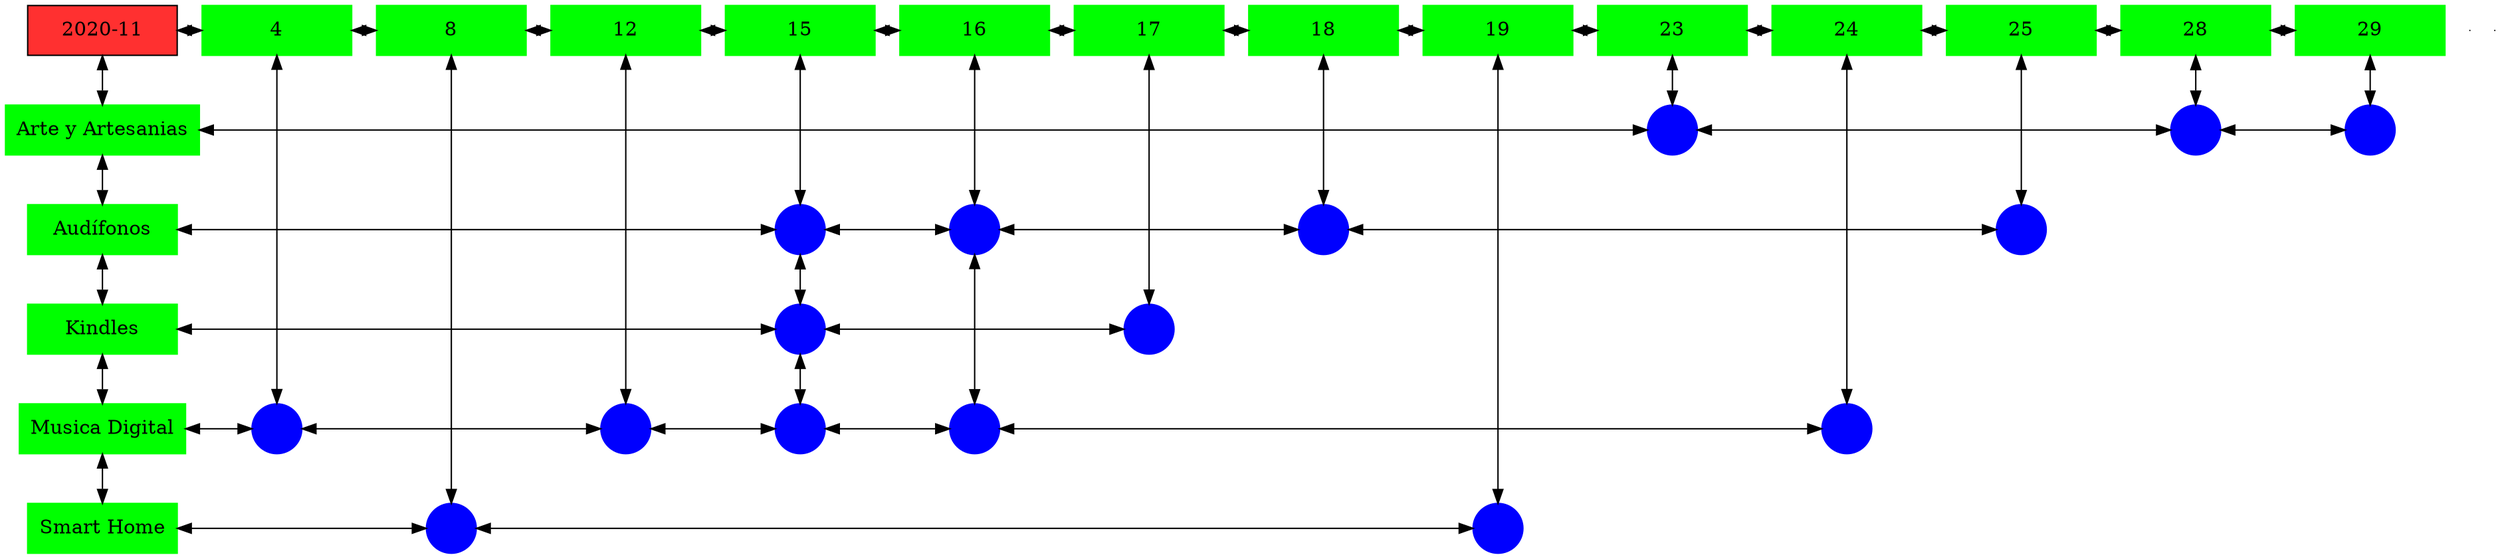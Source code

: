 digraph G{
node[shape="box"];
nodeMt[ label = "2020-11", width = 1.5, style = filled, fillcolor = firebrick1, group = 1 ];
e0[ shape = point, width = 0 ];
e1[ shape = point, width = 0 ];
node0xc001ea6ff0[label="4",color=green,style =filled,width = 1.5 group=4];
nodeMt->node0xc001ea6ff0[dir="both"];
{rank=same;nodeMt;node0xc001ea6ff0;}
node0xc002062b90[label="8",color=green,style =filled,width = 1.5 group=8];
node0xc001ea6ff0->node0xc002062b90[dir="both"];
{rank=same;node0xc001ea6ff0;node0xc002062b90;}
node0xc0020e1450[label="12",color=green,style =filled,width = 1.5 group=12];
node0xc002062b90->node0xc0020e1450[dir="both"];
{rank=same;node0xc002062b90;node0xc0020e1450;}
node0xc001ec00f0[label="15",color=green,style =filled,width = 1.5 group=15];
node0xc0020e1450->node0xc001ec00f0[dir="both"];
{rank=same;node0xc0020e1450;node0xc001ec00f0;}
node0xc001f237c0[label="16",color=green,style =filled,width = 1.5 group=16];
node0xc001ec00f0->node0xc001f237c0[dir="both"];
{rank=same;node0xc001ec00f0;node0xc001f237c0;}
node0xc001f3e780[label="17",color=green,style =filled,width = 1.5 group=17];
node0xc001f237c0->node0xc001f3e780[dir="both"];
{rank=same;node0xc001f237c0;node0xc001f3e780;}
node0xc0022cc0f0[label="18",color=green,style =filled,width = 1.5 group=18];
node0xc001f3e780->node0xc0022cc0f0[dir="both"];
{rank=same;node0xc001f3e780;node0xc0022cc0f0;}
node0xc002040fa0[label="19",color=green,style =filled,width = 1.5 group=19];
node0xc0022cc0f0->node0xc002040fa0[dir="both"];
{rank=same;node0xc0022cc0f0;node0xc002040fa0;}
node0xc001fde050[label="23",color=green,style =filled,width = 1.5 group=23];
node0xc002040fa0->node0xc001fde050[dir="both"];
{rank=same;node0xc002040fa0;node0xc001fde050;}
node0xc0021ede00[label="24",color=green,style =filled,width = 1.5 group=24];
node0xc001fde050->node0xc0021ede00[dir="both"];
{rank=same;node0xc001fde050;node0xc0021ede00;}
node0xc0021b4d20[label="25",color=green,style =filled,width = 1.5 group=25];
node0xc0021ede00->node0xc0021b4d20[dir="both"];
{rank=same;node0xc0021ede00;node0xc0021b4d20;}
node0xc001fa3d10[label="28",color=green,style =filled,width = 1.5 group=28];
node0xc0021b4d20->node0xc001fa3d10[dir="both"];
{rank=same;node0xc0021b4d20;node0xc001fa3d10;}
node0xc001fce460[label="29",color=green,style =filled,width = 1.5 group=29];
node0xc001fa3d10->node0xc001fce460[dir="both"];
{rank=same;node0xc001fa3d10;node0xc001fce460;}
node0xc001fa3cc0[label="Arte y Artesanias",color=green,style =filled width = 1.5 group=1];
node0xc001fdc080[label="",color=blue,style =filled, width = 0.5 group=23 shape=circle];
node0xc001fa3cc0->node0xc001fdc080[dir="both"];
{rank=same;node0xc001fa3cc0;node0xc001fdc080;}
node0xc001f99c00[label="",color=blue,style =filled, width = 0.5 group=28 shape=circle];
node0xc001fdc080->node0xc001f99c00[dir="both"];
{rank=same;node0xc001f99c00;node0xc001fdc080;}
node0xc001fc6d80[label="",color=blue,style =filled, width = 0.5 group=29 shape=circle];
node0xc001f99c00->node0xc001fc6d80[dir="both"];
{rank=same;node0xc001fc6d80;node0xc001f99c00;}
node0xc001f23770[label="Audífonos",color=green,style =filled width = 1.5 group=1];
node0xc00207ac00[label="",color=blue,style =filled, width = 0.5 group=15 shape=circle];
node0xc001f23770->node0xc00207ac00[dir="both"];
{rank=same;node0xc001f23770;node0xc00207ac00;}
node0xc001f13f00[label="",color=blue,style =filled, width = 0.5 group=16 shape=circle];
node0xc00207ac00->node0xc001f13f00[dir="both"];
{rank=same;node0xc001f13f00;node0xc00207ac00;}
node0xc0022c6f80[label="",color=blue,style =filled, width = 0.5 group=18 shape=circle];
node0xc001f13f00->node0xc0022c6f80[dir="both"];
{rank=same;node0xc0022c6f80;node0xc001f13f00;}
node0xc0021ad980[label="",color=blue,style =filled, width = 0.5 group=25 shape=circle];
node0xc0022c6f80->node0xc0021ad980[dir="both"];
{rank=same;node0xc0021ad980;node0xc0022c6f80;}
node0xc001f3e730[label="Kindles",color=green,style =filled width = 1.5 group=1];
node0xc002184400[label="",color=blue,style =filled, width = 0.5 group=15 shape=circle];
node0xc001f3e730->node0xc002184400[dir="both"];
{rank=same;node0xc001f3e730;node0xc002184400;}
node0xc001f29f00[label="",color=blue,style =filled, width = 0.5 group=17 shape=circle];
node0xc002184400->node0xc001f29f00[dir="both"];
{rank=same;node0xc001f29f00;node0xc002184400;}
node0xc001ea6fa0[label="Musica Digital",color=green,style =filled width = 1.5 group=1];
node0xc001ea4a00[label="",color=blue,style =filled, width = 0.5 group=4 shape=circle];
node0xc001ea6fa0->node0xc001ea4a00[dir="both"];
{rank=same;node0xc001ea6fa0;node0xc001ea4a00;}
node0xc0020ea800[label="",color=blue,style =filled, width = 0.5 group=12 shape=circle];
node0xc001ea4a00->node0xc0020ea800[dir="both"];
{rank=same;node0xc0020ea800;node0xc001ea4a00;}
node0xc001ebc700[label="",color=blue,style =filled, width = 0.5 group=15 shape=circle];
node0xc0020ea800->node0xc001ebc700[dir="both"];
{rank=same;node0xc001ebc700;node0xc0020ea800;}
node0xc002232600[label="",color=blue,style =filled, width = 0.5 group=16 shape=circle];
node0xc001ebc700->node0xc002232600[dir="both"];
{rank=same;node0xc002232600;node0xc001ebc700;}
node0xc0021eba00[label="",color=blue,style =filled, width = 0.5 group=24 shape=circle];
node0xc002232600->node0xc0021eba00[dir="both"];
{rank=same;node0xc0021eba00;node0xc002232600;}
node0xc002040f50[label="Smart Home",color=green,style =filled width = 1.5 group=1];
node0xc002064080[label="",color=blue,style =filled, width = 0.5 group=8 shape=circle];
node0xc002040f50->node0xc002064080[dir="both"];
{rank=same;node0xc002040f50;node0xc002064080;}
node0xc002039880[label="",color=blue,style =filled, width = 0.5 group=19 shape=circle];
node0xc002064080->node0xc002039880[dir="both"];
{rank=same;node0xc002039880;node0xc002064080;}
node0xc001ea6ff0->node0xc001ea4a00[dir="both"];
node0xc002062b90->node0xc002064080[dir="both"];
node0xc0020e1450->node0xc0020ea800[dir="both"];
node0xc001ec00f0->node0xc00207ac00[dir="both"];
node0xc00207ac00->node0xc002184400[dir="both"];
node0xc002184400->node0xc001ebc700[dir="both"];
node0xc001f237c0->node0xc001f13f00[dir="both"];
node0xc001f13f00->node0xc002232600[dir="both"];
node0xc001f3e780->node0xc001f29f00[dir="both"];
node0xc0022cc0f0->node0xc0022c6f80[dir="both"];
node0xc002040fa0->node0xc002039880[dir="both"];
node0xc001fde050->node0xc001fdc080[dir="both"];
node0xc0021ede00->node0xc0021eba00[dir="both"];
node0xc0021b4d20->node0xc0021ad980[dir="both"];
node0xc001fa3d10->node0xc001f99c00[dir="both"];
node0xc001fce460->node0xc001fc6d80[dir="both"];
nodeMt->node0xc001fa3cc0[dir="both"];
node0xc001fa3cc0->node0xc001f23770[dir="both"];
node0xc001f23770->node0xc001f3e730[dir="both"];
node0xc001f3e730->node0xc001ea6fa0[dir="both"];
node0xc001ea6fa0->node0xc002040f50[dir="both"];
}
